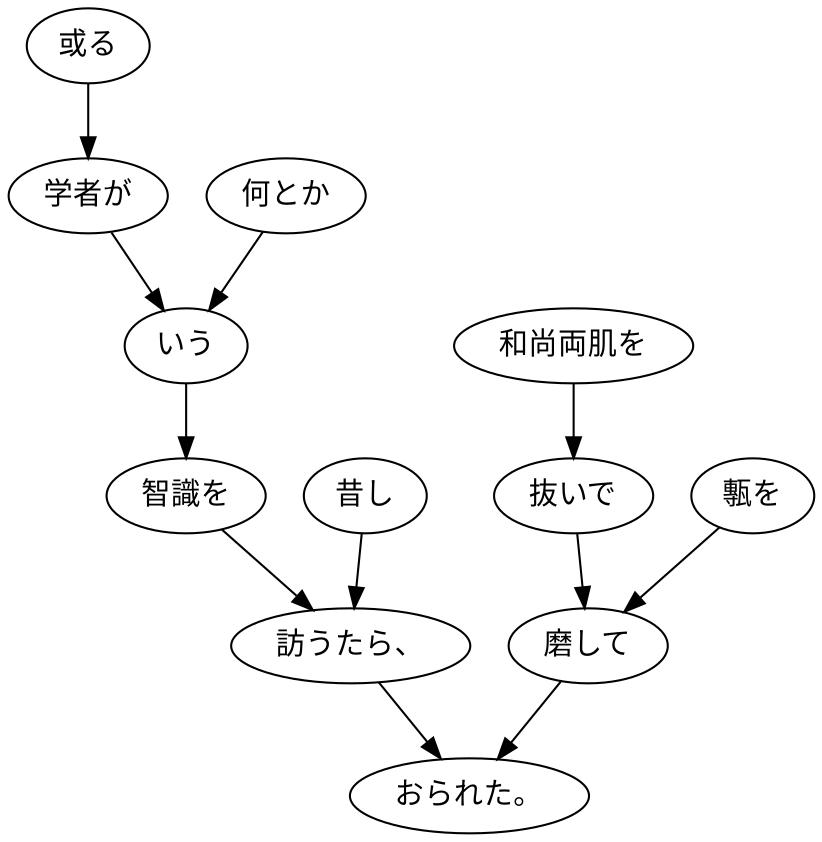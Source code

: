 digraph graph5647 {
	node0 [label="昔し"];
	node1 [label="或る"];
	node2 [label="学者が"];
	node3 [label="何とか"];
	node4 [label="いう"];
	node5 [label="智識を"];
	node6 [label="訪うたら、"];
	node7 [label="和尚両肌を"];
	node8 [label="抜いで"];
	node9 [label="甎を"];
	node10 [label="磨して"];
	node11 [label="おられた。"];
	node0 -> node6;
	node1 -> node2;
	node2 -> node4;
	node3 -> node4;
	node4 -> node5;
	node5 -> node6;
	node6 -> node11;
	node7 -> node8;
	node8 -> node10;
	node9 -> node10;
	node10 -> node11;
}
